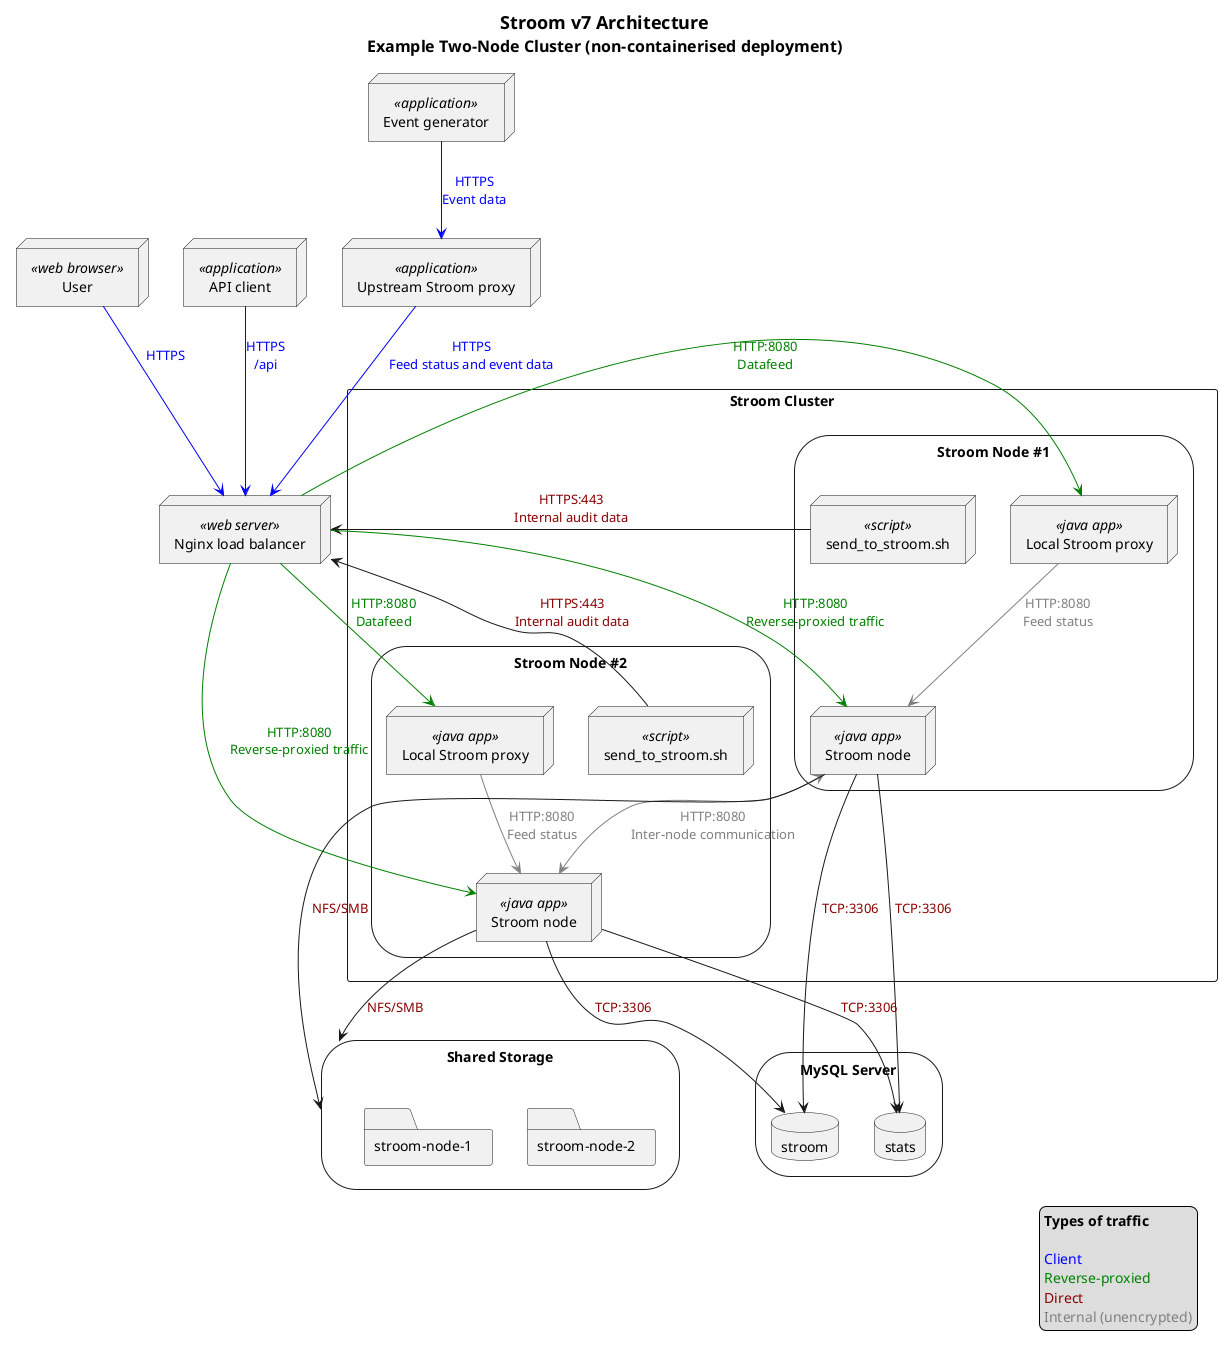 @startuml

title
    =Stroom v7 Architecture
    ==Example Two-Node Cluster (non-containerised deployment)
end title

'Define the various application ports
!stroom_port=8080
!stroom_proxy_port=8090

'Define all the nodes (services, actors, etc.)
node "Event generator" as event_producer <<application>>
node "User" as ui_client_browser <<web browser>>
node "API client" as api_client_app <<application>>
node "Upstream Stroom proxy" as remote_proxy <<application>>

node "Nginx load balancer" as nginx <<web server>>

rectangle "Stroom Cluster" {
storage "Stroom Node #1" {
    node "Stroom node" as stroom_node_1 <<java app>>
    node "Local Stroom proxy" as stroom_proxy_local_1 <<java app>>
    node "send_to_stroom.sh" as log_sender_script_1 <<script>>

    'Inter-service REST calls to nginx api gateway
    log_sender_script_1 --> nginx : <color:DarkRed>HTTPS:443</color>\n<color:DarkRed>Internal audit data</color>

    'Reverse proxy connections
    nginx -[#Green]-> stroom_node_1 : <color:Green>HTTP:stroom_port</color>\n<color:Green>Reverse-proxied traffic</color>
    nginx -[#Green]-> stroom_proxy_local_1 : <color:Green>HTTP:stroom_port</color>\n<color:Green>Datafeed</color>

    'Effective connections (i.e. ignoring ngix gateway)
    stroom_proxy_local_1 -[#Grey]-> stroom_node_1 : <color:Grey>HTTP:stroom_port</color>\n<color:Grey>Feed status</color>
}

storage "Stroom Node #2" {
    node "Stroom node" as stroom_node_2 <<java app>>
    node "Local Stroom proxy" as stroom_proxy_local_2 <<java app>>
    node "send_to_stroom.sh" as log_sender_script_2 <<script>>

    ' Inter-service REST calls to nginx api gateway
    log_sender_script_2 --> nginx : <color:DarkRed>HTTPS:443</color>\n<color:DarkRed>Internal audit data</color>

    'Reverse proxy connections
    nginx -[#Green]-> stroom_node_2 : <color:Green>HTTP:stroom_port</color>\n<color:Green>Reverse-proxied traffic</color>
    nginx -[#Green]-> stroom_proxy_local_2 : <color:Green>HTTP:stroom_port</color>\n<color:Green>Datafeed</color>

    'Effective connections (i.e. ignoring ngix gateway)
    stroom_proxy_local_2 -[#Grey]-> stroom_node_2 : <color:Grey>HTTP:stroom_port</color>\n<color:Grey>Feed status</color>
}
}

'Intra-cluster communication
stroom_node_1 <-[#Grey]-> stroom_node_2 : <color:Grey>HTTP:stroom_port</color>\n<color:Grey>Inter-node communication</color>

storage "MySQL Server" as stroom_all_dbs {
    database "stroom" as stroom_db
    database "stats" as stroom_stats_db
}

'DB connections
stroom_node_1 --> stroom_db : <color:DarkRed>TCP:3306</color>
stroom_node_1 --> stroom_stats_db : <color:DarkRed>TCP:3306</color>
stroom_node_2 --> stroom_db : <color:DarkRed>TCP:3306</color>
stroom_node_2 --> stroom_stats_db : <color:DarkRed>TCP:3306</color>

storage "Shared Storage" as shared_storage {
    folder "stroom-node-2"
    folder "stroom-node-1"
}

'Shared storage connections
stroom_node_1 --> shared_storage : <color:DarkRed>NFS/SMB</color>
stroom_node_2 --> shared_storage : <color:DarkRed>NFS/SMB</color>

'Client connections
ui_client_browser -[#Blue]-> nginx : <color:Blue>HTTPS</color>
api_client_app -[#Blue]-> nginx : <color:Blue>HTTPS</color>\n<color:Blue>/api</color>
event_producer -[#Blue]-> remote_proxy : <color:Blue>HTTPS</color>\n<color:Blue>Event data</color>
remote_proxy -[#Blue]-> nginx : <color:Blue>HTTPS</color>\n<color:Blue>Feed status and event data</color>

legend right
  <b>Types of traffic</b>

  <color:Blue>Client</color>
  <color:Green>Reverse-proxied</color>
  <color:DarkRed>Direct</color>
  <color:Grey>Internal (unencrypted)</color>
endlegend

'hide empty members

@enduml


